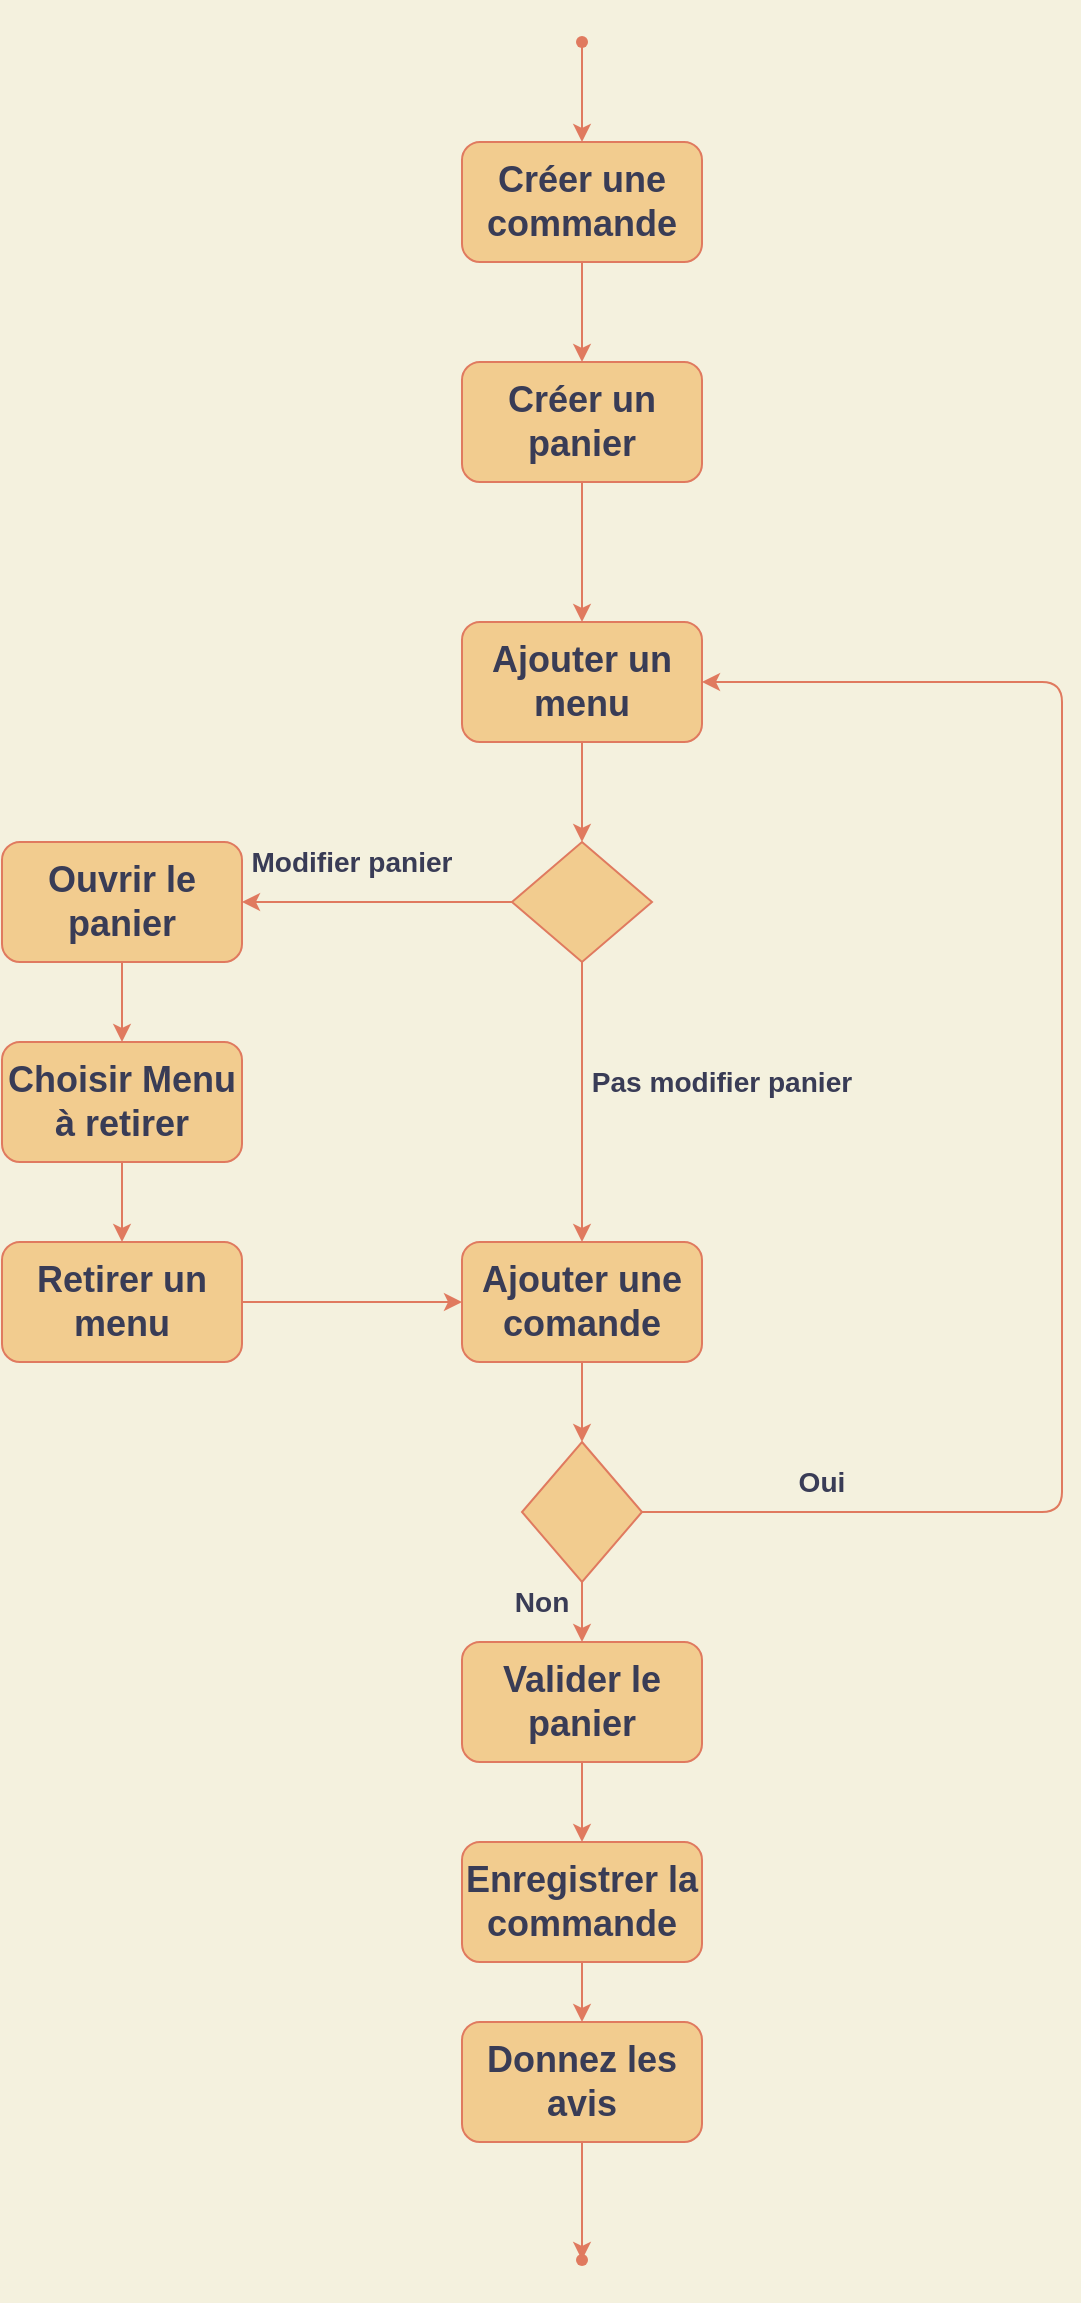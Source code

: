 <mxfile>
    <diagram id="Pvk16Yk9mmTxDUWuedHs" name="Page-2">
        <mxGraphModel dx="1118" dy="706" grid="0" gridSize="10" guides="1" tooltips="1" connect="1" arrows="1" fold="1" page="0" pageScale="1" pageWidth="827" pageHeight="1169" background="#F4F1DE" math="0" shadow="0">
            <root>
                <mxCell id="Tb9AdFsS8pXjhhtc2Pzk-0"/>
                <mxCell id="Tb9AdFsS8pXjhhtc2Pzk-1" parent="Tb9AdFsS8pXjhhtc2Pzk-0"/>
                <mxCell id="Tb9AdFsS8pXjhhtc2Pzk-2" value="" style="shape=waypoint;sketch=0;fillStyle=solid;size=6;pointerEvents=1;points=[];fillColor=none;resizable=0;rotatable=0;perimeter=centerPerimeter;snapToPoint=1;rounded=0;fontColor=#393C56;strokeColor=#E07A5F;" parent="Tb9AdFsS8pXjhhtc2Pzk-1" vertex="1">
                    <mxGeometry x="380" y="20" width="40" height="40" as="geometry"/>
                </mxCell>
                <mxCell id="Tb9AdFsS8pXjhhtc2Pzk-3" value="&lt;h2&gt;Ajouter une comande&lt;/h2&gt;" style="rounded=1;whiteSpace=wrap;html=1;sketch=0;fontColor=#393C56;strokeColor=#E07A5F;fillColor=#F2CC8F;" parent="Tb9AdFsS8pXjhhtc2Pzk-1" vertex="1">
                    <mxGeometry x="340" y="640" width="120" height="60" as="geometry"/>
                </mxCell>
                <mxCell id="Tb9AdFsS8pXjhhtc2Pzk-4" value="&lt;h2&gt;Choisir Menu à retirer&lt;/h2&gt;" style="rounded=1;whiteSpace=wrap;html=1;sketch=0;fontColor=#393C56;strokeColor=#E07A5F;fillColor=#F2CC8F;" parent="Tb9AdFsS8pXjhhtc2Pzk-1" vertex="1">
                    <mxGeometry x="110" y="540" width="120" height="60" as="geometry"/>
                </mxCell>
                <mxCell id="Tb9AdFsS8pXjhhtc2Pzk-5" value="&lt;h2&gt;Enregistrer la commande&lt;/h2&gt;" style="rounded=1;whiteSpace=wrap;html=1;sketch=0;fontColor=#393C56;strokeColor=#E07A5F;fillColor=#F2CC8F;" parent="Tb9AdFsS8pXjhhtc2Pzk-1" vertex="1">
                    <mxGeometry x="340" y="940" width="120" height="60" as="geometry"/>
                </mxCell>
                <mxCell id="Tb9AdFsS8pXjhhtc2Pzk-6" value="&lt;h2&gt;Retirer un menu&lt;/h2&gt;" style="rounded=1;whiteSpace=wrap;html=1;sketch=0;fontColor=#393C56;strokeColor=#E07A5F;fillColor=#F2CC8F;" parent="Tb9AdFsS8pXjhhtc2Pzk-1" vertex="1">
                    <mxGeometry x="110" y="640" width="120" height="60" as="geometry"/>
                </mxCell>
                <mxCell id="Tb9AdFsS8pXjhhtc2Pzk-7" value="&lt;h2&gt;Valider le panier&lt;/h2&gt;" style="rounded=1;whiteSpace=wrap;html=1;sketch=0;fontColor=#393C56;strokeColor=#E07A5F;fillColor=#F2CC8F;" parent="Tb9AdFsS8pXjhhtc2Pzk-1" vertex="1">
                    <mxGeometry x="340" y="840" width="120" height="60" as="geometry"/>
                </mxCell>
                <mxCell id="Tb9AdFsS8pXjhhtc2Pzk-8" value="&lt;h2&gt;Ajouter un menu&lt;/h2&gt;" style="rounded=1;whiteSpace=wrap;html=1;sketch=0;fontColor=#393C56;strokeColor=#E07A5F;fillColor=#F2CC8F;" parent="Tb9AdFsS8pXjhhtc2Pzk-1" vertex="1">
                    <mxGeometry x="340" y="330" width="120" height="60" as="geometry"/>
                </mxCell>
                <mxCell id="Tb9AdFsS8pXjhhtc2Pzk-9" value="&lt;h2&gt;Ouvrir le panier&lt;/h2&gt;" style="rounded=1;whiteSpace=wrap;html=1;sketch=0;fontColor=#393C56;strokeColor=#E07A5F;fillColor=#F2CC8F;" parent="Tb9AdFsS8pXjhhtc2Pzk-1" vertex="1">
                    <mxGeometry x="110" y="440" width="120" height="60" as="geometry"/>
                </mxCell>
                <mxCell id="Tb9AdFsS8pXjhhtc2Pzk-10" value="&lt;h2&gt;Créer un panier&lt;/h2&gt;" style="rounded=1;whiteSpace=wrap;html=1;sketch=0;fontColor=#393C56;strokeColor=#E07A5F;fillColor=#F2CC8F;" parent="Tb9AdFsS8pXjhhtc2Pzk-1" vertex="1">
                    <mxGeometry x="340" y="200" width="120" height="60" as="geometry"/>
                </mxCell>
                <mxCell id="Tb9AdFsS8pXjhhtc2Pzk-11" value="&lt;h2&gt;Créer une commande&lt;/h2&gt;" style="rounded=1;whiteSpace=wrap;html=1;sketch=0;fontColor=#393C56;strokeColor=#E07A5F;fillColor=#F2CC8F;" parent="Tb9AdFsS8pXjhhtc2Pzk-1" vertex="1">
                    <mxGeometry x="340" y="90" width="120" height="60" as="geometry"/>
                </mxCell>
                <mxCell id="Tb9AdFsS8pXjhhtc2Pzk-12" value="" style="endArrow=classic;html=1;fontColor=#393C56;strokeColor=#E07A5F;fillColor=#F2CC8F;exitX=0.45;exitY=0.675;exitDx=0;exitDy=0;exitPerimeter=0;entryX=0.5;entryY=0;entryDx=0;entryDy=0;labelBackgroundColor=#F4F1DE;" parent="Tb9AdFsS8pXjhhtc2Pzk-1" source="Tb9AdFsS8pXjhhtc2Pzk-2" target="Tb9AdFsS8pXjhhtc2Pzk-11" edge="1">
                    <mxGeometry width="50" height="50" relative="1" as="geometry">
                        <mxPoint x="390" y="270" as="sourcePoint"/>
                        <mxPoint x="440" y="220" as="targetPoint"/>
                    </mxGeometry>
                </mxCell>
                <mxCell id="Tb9AdFsS8pXjhhtc2Pzk-13" value="" style="endArrow=classic;html=1;fontColor=#393C56;strokeColor=#E07A5F;fillColor=#F2CC8F;exitX=0.5;exitY=1;exitDx=0;exitDy=0;entryX=0.5;entryY=0;entryDx=0;entryDy=0;entryPerimeter=0;labelBackgroundColor=#F4F1DE;" parent="Tb9AdFsS8pXjhhtc2Pzk-1" source="Tb9AdFsS8pXjhhtc2Pzk-11" target="Tb9AdFsS8pXjhhtc2Pzk-10" edge="1">
                    <mxGeometry width="50" height="50" relative="1" as="geometry">
                        <mxPoint x="390" y="270" as="sourcePoint"/>
                        <mxPoint x="400" y="190" as="targetPoint"/>
                    </mxGeometry>
                </mxCell>
                <mxCell id="Tb9AdFsS8pXjhhtc2Pzk-14" value="" style="rhombus;whiteSpace=wrap;html=1;rounded=0;sketch=0;fontColor=#393C56;strokeColor=#E07A5F;fillColor=#F2CC8F;" parent="Tb9AdFsS8pXjhhtc2Pzk-1" vertex="1">
                    <mxGeometry x="365" y="440" width="70" height="60" as="geometry"/>
                </mxCell>
                <mxCell id="Tb9AdFsS8pXjhhtc2Pzk-15" value="" style="endArrow=classic;html=1;fontColor=#393C56;strokeColor=#E07A5F;fillColor=#F2CC8F;exitX=0.5;exitY=1;exitDx=0;exitDy=0;labelBackgroundColor=#F4F1DE;" parent="Tb9AdFsS8pXjhhtc2Pzk-1" source="Tb9AdFsS8pXjhhtc2Pzk-10" edge="1">
                    <mxGeometry width="50" height="50" relative="1" as="geometry">
                        <mxPoint x="390" y="270" as="sourcePoint"/>
                        <mxPoint x="400" y="330" as="targetPoint"/>
                    </mxGeometry>
                </mxCell>
                <mxCell id="Tb9AdFsS8pXjhhtc2Pzk-16" value="" style="endArrow=classic;html=1;fontColor=#393C56;strokeColor=#E07A5F;fillColor=#F2CC8F;exitX=0;exitY=0.5;exitDx=0;exitDy=0;entryX=1;entryY=0.5;entryDx=0;entryDy=0;labelBackgroundColor=#F4F1DE;" parent="Tb9AdFsS8pXjhhtc2Pzk-1" source="Tb9AdFsS8pXjhhtc2Pzk-14" target="Tb9AdFsS8pXjhhtc2Pzk-9" edge="1">
                    <mxGeometry width="50" height="50" relative="1" as="geometry">
                        <mxPoint x="390" y="270" as="sourcePoint"/>
                        <mxPoint x="230" y="350" as="targetPoint"/>
                    </mxGeometry>
                </mxCell>
                <mxCell id="Tb9AdFsS8pXjhhtc2Pzk-19" value="&lt;h3&gt;Modifier panier&lt;/h3&gt;" style="text;html=1;align=center;verticalAlign=middle;whiteSpace=wrap;rounded=0;sketch=0;fontColor=#393C56;" parent="Tb9AdFsS8pXjhhtc2Pzk-1" vertex="1">
                    <mxGeometry x="230" y="440" width="110" height="20" as="geometry"/>
                </mxCell>
                <mxCell id="CWuYNWOtUaod2RrFY3A3-1" value="&lt;h3&gt;Pas modifier panier&lt;/h3&gt;" style="text;html=1;align=center;verticalAlign=middle;whiteSpace=wrap;rounded=0;sketch=0;fontColor=#393C56;" parent="Tb9AdFsS8pXjhhtc2Pzk-1" vertex="1">
                    <mxGeometry x="400" y="550" width="140" height="20" as="geometry"/>
                </mxCell>
                <mxCell id="CWuYNWOtUaod2RrFY3A3-2" value="" style="endArrow=classic;html=1;fontColor=#393C56;strokeColor=#E07A5F;fillColor=#F2CC8F;exitX=0.5;exitY=1;exitDx=0;exitDy=0;entryX=0.5;entryY=0;entryDx=0;entryDy=0;labelBackgroundColor=#F4F1DE;" parent="Tb9AdFsS8pXjhhtc2Pzk-1" source="Tb9AdFsS8pXjhhtc2Pzk-9" target="Tb9AdFsS8pXjhhtc2Pzk-4" edge="1">
                    <mxGeometry width="50" height="50" relative="1" as="geometry">
                        <mxPoint x="390" y="400" as="sourcePoint"/>
                        <mxPoint x="440" y="350" as="targetPoint"/>
                    </mxGeometry>
                </mxCell>
                <mxCell id="CWuYNWOtUaod2RrFY3A3-3" value="" style="endArrow=classic;html=1;fontColor=#393C56;strokeColor=#E07A5F;fillColor=#F2CC8F;exitX=0.5;exitY=1;exitDx=0;exitDy=0;entryX=0.5;entryY=0;entryDx=0;entryDy=0;labelBackgroundColor=#F4F1DE;" parent="Tb9AdFsS8pXjhhtc2Pzk-1" source="Tb9AdFsS8pXjhhtc2Pzk-4" target="Tb9AdFsS8pXjhhtc2Pzk-6" edge="1">
                    <mxGeometry width="50" height="50" relative="1" as="geometry">
                        <mxPoint x="390" y="590" as="sourcePoint"/>
                        <mxPoint x="440" y="540" as="targetPoint"/>
                    </mxGeometry>
                </mxCell>
                <mxCell id="CWuYNWOtUaod2RrFY3A3-5" value="" style="endArrow=classic;html=1;fontColor=#393C56;strokeColor=#E07A5F;fillColor=#F2CC8F;exitX=0.5;exitY=1;exitDx=0;exitDy=0;entryX=0.5;entryY=0;entryDx=0;entryDy=0;labelBackgroundColor=#F4F1DE;" parent="Tb9AdFsS8pXjhhtc2Pzk-1" source="Tb9AdFsS8pXjhhtc2Pzk-8" target="Tb9AdFsS8pXjhhtc2Pzk-14" edge="1">
                    <mxGeometry width="50" height="50" relative="1" as="geometry">
                        <mxPoint x="390" y="480" as="sourcePoint"/>
                        <mxPoint x="440" y="430" as="targetPoint"/>
                    </mxGeometry>
                </mxCell>
                <mxCell id="CWuYNWOtUaod2RrFY3A3-11" value="" style="endArrow=classic;html=1;fontColor=#393C56;strokeColor=#E07A5F;fillColor=#F2CC8F;exitX=0.5;exitY=1;exitDx=0;exitDy=0;entryX=0.5;entryY=0;entryDx=0;entryDy=0;labelBackgroundColor=#F4F1DE;" parent="Tb9AdFsS8pXjhhtc2Pzk-1" source="Tb9AdFsS8pXjhhtc2Pzk-14" target="Tb9AdFsS8pXjhhtc2Pzk-3" edge="1">
                    <mxGeometry width="50" height="50" relative="1" as="geometry">
                        <mxPoint x="390" y="620" as="sourcePoint"/>
                        <mxPoint x="450" y="680" as="targetPoint"/>
                    </mxGeometry>
                </mxCell>
                <mxCell id="CWuYNWOtUaod2RrFY3A3-12" value="" style="rhombus;whiteSpace=wrap;html=1;rounded=0;sketch=0;fontColor=#393C56;strokeColor=#E07A5F;fillColor=#F2CC8F;" parent="Tb9AdFsS8pXjhhtc2Pzk-1" vertex="1">
                    <mxGeometry x="370" y="740" width="60" height="70" as="geometry"/>
                </mxCell>
                <mxCell id="CWuYNWOtUaod2RrFY3A3-13" value="&lt;h2&gt;Donnez les avis&lt;/h2&gt;" style="rounded=1;whiteSpace=wrap;html=1;sketch=0;fontColor=#393C56;strokeColor=#E07A5F;fillColor=#F2CC8F;" parent="Tb9AdFsS8pXjhhtc2Pzk-1" vertex="1">
                    <mxGeometry x="340" y="1030" width="120" height="60" as="geometry"/>
                </mxCell>
                <mxCell id="CWuYNWOtUaod2RrFY3A3-14" value="" style="shape=waypoint;sketch=0;fillStyle=solid;size=6;pointerEvents=1;points=[];fillColor=none;resizable=0;rotatable=0;perimeter=centerPerimeter;snapToPoint=1;rounded=0;fontColor=#393C56;strokeColor=#E07A5F;" parent="Tb9AdFsS8pXjhhtc2Pzk-1" vertex="1">
                    <mxGeometry x="380" y="1129" width="40" height="40" as="geometry"/>
                </mxCell>
                <mxCell id="CWuYNWOtUaod2RrFY3A3-16" value="" style="endArrow=classic;html=1;fontColor=#393C56;strokeColor=#E07A5F;fillColor=#F2CC8F;exitX=1;exitY=0.5;exitDx=0;exitDy=0;entryX=0;entryY=0.5;entryDx=0;entryDy=0;labelBackgroundColor=#F4F1DE;" parent="Tb9AdFsS8pXjhhtc2Pzk-1" source="Tb9AdFsS8pXjhhtc2Pzk-6" target="Tb9AdFsS8pXjhhtc2Pzk-3" edge="1">
                    <mxGeometry width="50" height="50" relative="1" as="geometry">
                        <mxPoint x="540" y="680" as="sourcePoint"/>
                        <mxPoint x="590" y="630" as="targetPoint"/>
                    </mxGeometry>
                </mxCell>
                <mxCell id="CWuYNWOtUaod2RrFY3A3-17" value="" style="endArrow=classic;html=1;fontColor=#393C56;strokeColor=#E07A5F;fillColor=#F2CC8F;exitX=0.5;exitY=1;exitDx=0;exitDy=0;labelBackgroundColor=#F4F1DE;" parent="Tb9AdFsS8pXjhhtc2Pzk-1" source="Tb9AdFsS8pXjhhtc2Pzk-3" edge="1">
                    <mxGeometry width="50" height="50" relative="1" as="geometry">
                        <mxPoint x="540" y="680" as="sourcePoint"/>
                        <mxPoint x="400" y="740" as="targetPoint"/>
                    </mxGeometry>
                </mxCell>
                <mxCell id="CWuYNWOtUaod2RrFY3A3-18" value="" style="endArrow=classic;html=1;fontColor=#393C56;strokeColor=#E07A5F;fillColor=#F2CC8F;exitX=0.5;exitY=1;exitDx=0;exitDy=0;entryX=0.5;entryY=0;entryDx=0;entryDy=0;labelBackgroundColor=#F4F1DE;" parent="Tb9AdFsS8pXjhhtc2Pzk-1" source="CWuYNWOtUaod2RrFY3A3-12" target="Tb9AdFsS8pXjhhtc2Pzk-7" edge="1">
                    <mxGeometry width="50" height="50" relative="1" as="geometry">
                        <mxPoint x="540" y="880" as="sourcePoint"/>
                        <mxPoint x="590" y="830" as="targetPoint"/>
                    </mxGeometry>
                </mxCell>
                <mxCell id="CWuYNWOtUaod2RrFY3A3-19" value="" style="endArrow=classic;html=1;fontColor=#393C56;strokeColor=#E07A5F;fillColor=#F2CC8F;exitX=0.5;exitY=1;exitDx=0;exitDy=0;entryX=0.5;entryY=0;entryDx=0;entryDy=0;labelBackgroundColor=#F4F1DE;" parent="Tb9AdFsS8pXjhhtc2Pzk-1" source="Tb9AdFsS8pXjhhtc2Pzk-7" target="Tb9AdFsS8pXjhhtc2Pzk-5" edge="1">
                    <mxGeometry width="50" height="50" relative="1" as="geometry">
                        <mxPoint x="540" y="880" as="sourcePoint"/>
                        <mxPoint x="590" y="830" as="targetPoint"/>
                    </mxGeometry>
                </mxCell>
                <mxCell id="CWuYNWOtUaod2RrFY3A3-20" value="" style="endArrow=classic;html=1;fontColor=#393C56;strokeColor=#E07A5F;fillColor=#F2CC8F;exitX=0.5;exitY=1;exitDx=0;exitDy=0;labelBackgroundColor=#F4F1DE;" parent="Tb9AdFsS8pXjhhtc2Pzk-1" source="CWuYNWOtUaod2RrFY3A3-13" target="CWuYNWOtUaod2RrFY3A3-14" edge="1">
                    <mxGeometry width="50" height="50" relative="1" as="geometry">
                        <mxPoint x="540" y="990" as="sourcePoint"/>
                        <mxPoint x="590" y="940" as="targetPoint"/>
                    </mxGeometry>
                </mxCell>
                <mxCell id="CWuYNWOtUaod2RrFY3A3-21" value="" style="endArrow=classic;html=1;fontColor=#393C56;strokeColor=#E07A5F;fillColor=#F2CC8F;exitX=0.5;exitY=1;exitDx=0;exitDy=0;entryX=0.5;entryY=0;entryDx=0;entryDy=0;labelBackgroundColor=#F4F1DE;" parent="Tb9AdFsS8pXjhhtc2Pzk-1" source="Tb9AdFsS8pXjhhtc2Pzk-5" target="CWuYNWOtUaod2RrFY3A3-13" edge="1">
                    <mxGeometry width="50" height="50" relative="1" as="geometry">
                        <mxPoint x="540" y="990" as="sourcePoint"/>
                        <mxPoint x="590" y="940" as="targetPoint"/>
                    </mxGeometry>
                </mxCell>
                <mxCell id="CWuYNWOtUaod2RrFY3A3-22" value="&lt;h3&gt;Oui&lt;/h3&gt;" style="text;html=1;align=center;verticalAlign=middle;whiteSpace=wrap;rounded=0;sketch=0;fontColor=#393C56;" parent="Tb9AdFsS8pXjhhtc2Pzk-1" vertex="1">
                    <mxGeometry x="450" y="750" width="140" height="20" as="geometry"/>
                </mxCell>
                <mxCell id="CWuYNWOtUaod2RrFY3A3-23" value="&lt;h3&gt;Non&lt;/h3&gt;" style="text;html=1;align=center;verticalAlign=middle;whiteSpace=wrap;rounded=0;sketch=0;fontColor=#393C56;" parent="Tb9AdFsS8pXjhhtc2Pzk-1" vertex="1">
                    <mxGeometry x="310" y="810" width="140" height="20" as="geometry"/>
                </mxCell>
                <mxCell id="CWuYNWOtUaod2RrFY3A3-24" value="" style="edgeStyle=elbowEdgeStyle;elbow=horizontal;endArrow=classic;html=1;fontColor=#393C56;strokeColor=#E07A5F;fillColor=#F2CC8F;exitX=1;exitY=0.5;exitDx=0;exitDy=0;entryX=1;entryY=0.5;entryDx=0;entryDy=0;labelBackgroundColor=#F4F1DE;" parent="Tb9AdFsS8pXjhhtc2Pzk-1" source="CWuYNWOtUaod2RrFY3A3-12" target="Tb9AdFsS8pXjhhtc2Pzk-8" edge="1">
                    <mxGeometry width="50" height="50" relative="1" as="geometry">
                        <mxPoint x="540" y="720" as="sourcePoint"/>
                        <mxPoint x="590" y="670" as="targetPoint"/>
                        <Array as="points">
                            <mxPoint x="640" y="740"/>
                        </Array>
                    </mxGeometry>
                </mxCell>
            </root>
        </mxGraphModel>
    </diagram>
</mxfile>